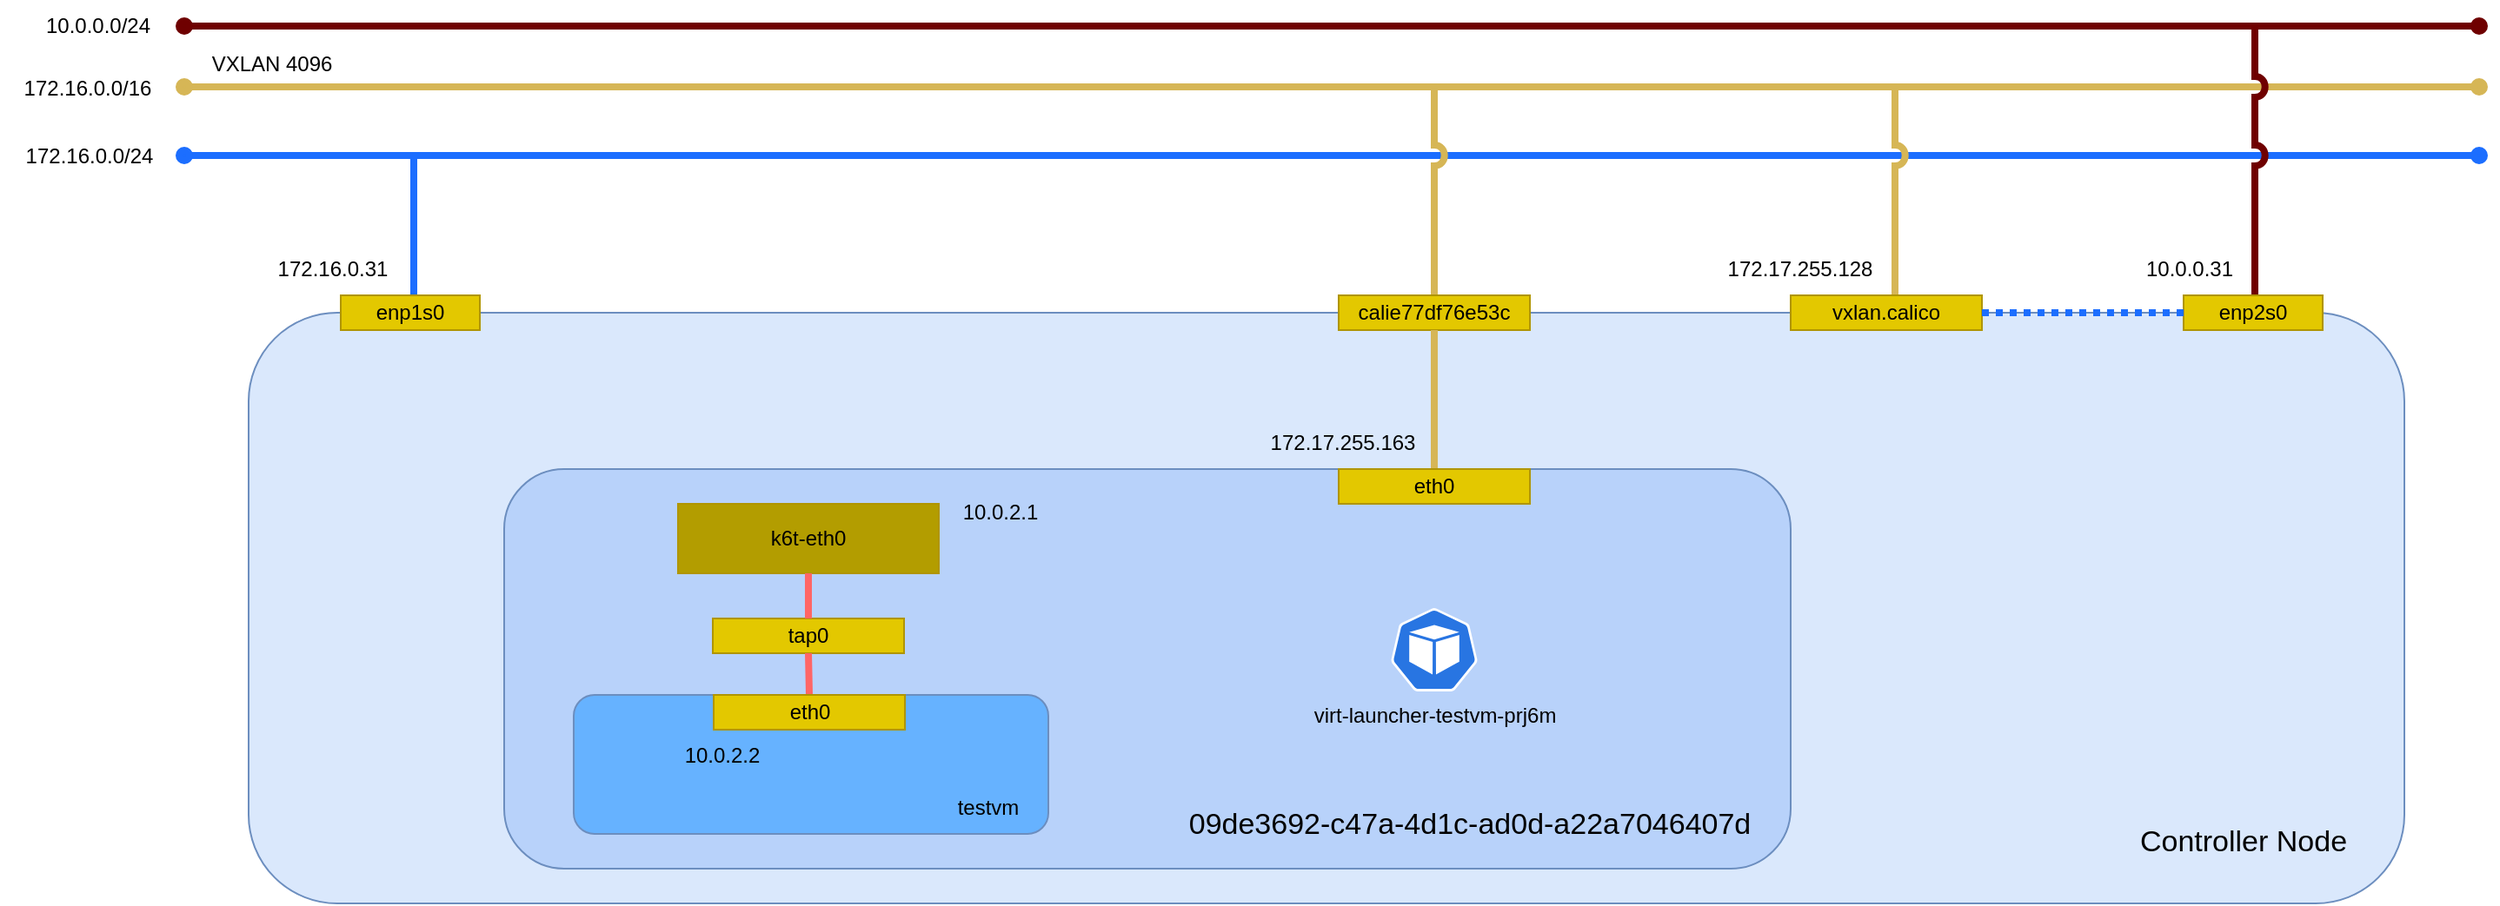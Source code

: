 <mxfile version="28.2.8">
  <diagram name="ページ1" id="6O8cq4Rfigk1k-ii5kAo">
    <mxGraphModel dx="2456" dy="941" grid="1" gridSize="10" guides="1" tooltips="1" connect="1" arrows="1" fold="1" page="1" pageScale="1" pageWidth="827" pageHeight="1169" math="0" shadow="0">
      <root>
        <mxCell id="0" />
        <object label="ネットワーク" id="1">
          <mxCell style="locked=1;" parent="0" />
        </object>
        <mxCell id="4jGIObLVKQul48obEb4T-1" value="" style="endArrow=oval;html=1;rounded=0;startArrow=oval;startFill=1;endFill=1;strokeWidth=4;fillColor=#a20025;strokeColor=#6F0000;" parent="1" edge="1">
          <mxGeometry width="50" height="50" relative="1" as="geometry">
            <mxPoint x="-704" y="25" as="sourcePoint" />
            <mxPoint x="616" y="25" as="targetPoint" />
          </mxGeometry>
        </mxCell>
        <mxCell id="4jGIObLVKQul48obEb4T-2" value="10.0.0.0/24" style="text;html=1;align=center;verticalAlign=middle;resizable=0;points=[];autosize=1;strokeColor=none;fillColor=none;" parent="1" vertex="1">
          <mxGeometry x="-794" y="10" width="80" height="30" as="geometry" />
        </mxCell>
        <mxCell id="4jGIObLVKQul48obEb4T-3" value="" style="endArrow=oval;html=1;rounded=0;startArrow=oval;startFill=1;endFill=1;strokeWidth=4;fillColor=#a20025;strokeColor=#1C6EFF;" parent="1" edge="1">
          <mxGeometry width="50" height="50" relative="1" as="geometry">
            <mxPoint x="-704" y="99.5" as="sourcePoint" />
            <mxPoint x="616" y="99.5" as="targetPoint" />
          </mxGeometry>
        </mxCell>
        <mxCell id="4jGIObLVKQul48obEb4T-4" value="172.16.0.0/24" style="text;html=1;align=center;verticalAlign=middle;resizable=0;points=[];autosize=1;strokeColor=none;fillColor=none;" parent="1" vertex="1">
          <mxGeometry x="-809" y="85" width="100" height="30" as="geometry" />
        </mxCell>
        <mxCell id="4jGIObLVKQul48obEb4T-7" value="" style="endArrow=none;html=1;rounded=0;startArrow=none;startFill=0;endFill=0;strokeWidth=4;fillColor=#a20025;strokeColor=#1C6EFF;jumpStyle=arc;" parent="1" edge="1">
          <mxGeometry width="50" height="50" relative="1" as="geometry">
            <mxPoint x="-572" y="100" as="sourcePoint" />
            <mxPoint x="-572" y="180" as="targetPoint" />
          </mxGeometry>
        </mxCell>
        <mxCell id="jZhb99WibDRoi4KNQhmY-3" value="" style="endArrow=oval;html=1;rounded=0;startArrow=oval;startFill=1;endFill=1;strokeWidth=4;fillColor=#fff2cc;strokeColor=#d6b656;" parent="1" edge="1">
          <mxGeometry width="50" height="50" relative="1" as="geometry">
            <mxPoint x="-704" y="60" as="sourcePoint" />
            <mxPoint x="616" y="60" as="targetPoint" />
          </mxGeometry>
        </mxCell>
        <mxCell id="jZhb99WibDRoi4KNQhmY-4" value="172.16.0.0/16" style="text;html=1;align=center;verticalAlign=middle;resizable=0;points=[];autosize=1;strokeColor=none;fillColor=none;" parent="1" vertex="1">
          <mxGeometry x="-810" y="46" width="100" height="30" as="geometry" />
        </mxCell>
        <mxCell id="jZhb99WibDRoi4KNQhmY-5" value="VXLAN 4096" style="text;html=1;align=center;verticalAlign=middle;resizable=0;points=[];autosize=1;strokeColor=none;fillColor=none;" parent="1" vertex="1">
          <mxGeometry x="-699" y="32" width="90" height="30" as="geometry" />
        </mxCell>
        <mxCell id="jZhb99WibDRoi4KNQhmY-6" value="" style="endArrow=none;html=1;rounded=0;startArrow=none;startFill=0;endFill=0;strokeWidth=4;fillColor=#fff2cc;strokeColor=#d6b656;jumpStyle=arc;" parent="1" edge="1">
          <mxGeometry width="50" height="50" relative="1" as="geometry">
            <mxPoint x="280" y="62" as="sourcePoint" />
            <mxPoint x="280" y="190" as="targetPoint" />
          </mxGeometry>
        </mxCell>
        <mxCell id="4jGIObLVKQul48obEb4T-9" value="" style="endArrow=none;html=1;rounded=0;startArrow=none;startFill=0;endFill=0;strokeWidth=4;fillColor=#a20025;strokeColor=#6F0000;jumpStyle=arc;" parent="1" edge="1">
          <mxGeometry width="50" height="50" relative="1" as="geometry">
            <mxPoint x="487" y="26" as="sourcePoint" />
            <mxPoint x="487" y="180" as="targetPoint" />
          </mxGeometry>
        </mxCell>
        <mxCell id="n_AeXiw-4uIfssjzdRTQ-1" value="" style="endArrow=none;html=1;rounded=0;startArrow=none;startFill=0;endFill=0;strokeWidth=4;fillColor=#fff2cc;strokeColor=#d6b656;jumpStyle=arc;" parent="1" edge="1">
          <mxGeometry width="50" height="50" relative="1" as="geometry">
            <mxPoint x="15" y="62" as="sourcePoint" />
            <mxPoint x="15" y="190" as="targetPoint" />
          </mxGeometry>
        </mxCell>
        <object label="マシン" id="ExSx5SIZApUU_Iw7rpWn-6">
          <mxCell style="locked=1;" parent="0" />
        </object>
        <mxCell id="4jGIObLVKQul48obEb4T-24" value="" style="rounded=1;whiteSpace=wrap;html=1;fillColor=#dae8fc;strokeColor=#6c8ebf;" parent="ExSx5SIZApUU_Iw7rpWn-6" vertex="1">
          <mxGeometry x="-667" y="190" width="1240" height="340" as="geometry" />
        </mxCell>
        <mxCell id="4jGIObLVKQul48obEb4T-26" value="enp1s0" style="rounded=0;whiteSpace=wrap;html=1;fillColor=#e3c800;fontColor=#000000;strokeColor=#B09500;" parent="ExSx5SIZApUU_Iw7rpWn-6" vertex="1">
          <mxGeometry x="-614" y="180" width="80" height="20" as="geometry" />
        </mxCell>
        <mxCell id="4jGIObLVKQul48obEb4T-27" value="172.16.0.31" style="text;html=1;align=center;verticalAlign=middle;resizable=0;points=[];autosize=1;strokeColor=none;fillColor=none;" parent="ExSx5SIZApUU_Iw7rpWn-6" vertex="1">
          <mxGeometry x="-664" y="150" width="90" height="30" as="geometry" />
        </mxCell>
        <mxCell id="4jGIObLVKQul48obEb4T-29" value="enp2s0" style="rounded=0;whiteSpace=wrap;html=1;fillColor=#e3c800;fontColor=#000000;strokeColor=#B09500;" parent="ExSx5SIZApUU_Iw7rpWn-6" vertex="1">
          <mxGeometry x="446" y="180" width="80" height="20" as="geometry" />
        </mxCell>
        <mxCell id="4jGIObLVKQul48obEb4T-30" value="10.0.0.31" style="text;html=1;align=center;verticalAlign=middle;resizable=0;points=[];autosize=1;strokeColor=none;fillColor=none;" parent="ExSx5SIZApUU_Iw7rpWn-6" vertex="1">
          <mxGeometry x="414" y="150" width="70" height="30" as="geometry" />
        </mxCell>
        <mxCell id="21zLahzKs5m0MUraH8DA-1" value="&lt;font style=&quot;font-size: 17px;&quot;&gt;Controller Node&lt;/font&gt;" style="text;html=1;align=center;verticalAlign=middle;resizable=0;points=[];autosize=1;strokeColor=none;fillColor=none;" parent="ExSx5SIZApUU_Iw7rpWn-6" vertex="1">
          <mxGeometry x="410" y="480" width="140" height="30" as="geometry" />
        </mxCell>
        <mxCell id="21zLahzKs5m0MUraH8DA-6" value="calie77df76e53c" style="rounded=0;whiteSpace=wrap;html=1;fillColor=#e3c800;fontColor=#000000;strokeColor=#B09500;" parent="ExSx5SIZApUU_Iw7rpWn-6" vertex="1">
          <mxGeometry x="-40" y="180" width="110" height="20" as="geometry" />
        </mxCell>
        <mxCell id="kA4qiDeY3TN-oHJTK4xy-8" value="" style="endArrow=none;html=1;rounded=0;startArrow=none;startFill=0;endFill=0;strokeWidth=4;fillColor=#d5e8d4;strokeColor=#D6B656;jumpStyle=arc;entryX=0.5;entryY=0;entryDx=0;entryDy=0;exitX=0.5;exitY=1;exitDx=0;exitDy=0;" parent="ExSx5SIZApUU_Iw7rpWn-6" source="21zLahzKs5m0MUraH8DA-6" target="21zLahzKs5m0MUraH8DA-12" edge="1">
          <mxGeometry width="50" height="50" relative="1" as="geometry">
            <mxPoint x="-14" y="110" as="sourcePoint" />
            <mxPoint x="-14" y="190" as="targetPoint" />
          </mxGeometry>
        </mxCell>
        <mxCell id="jZhb99WibDRoi4KNQhmY-1" value="vxlan.calico" style="rounded=0;whiteSpace=wrap;html=1;fillColor=#e3c800;fontColor=#000000;strokeColor=#B09500;" parent="ExSx5SIZApUU_Iw7rpWn-6" vertex="1">
          <mxGeometry x="220" y="180" width="110" height="20" as="geometry" />
        </mxCell>
        <mxCell id="jZhb99WibDRoi4KNQhmY-2" value="" style="endArrow=none;html=1;rounded=0;startArrow=none;startFill=0;endFill=0;strokeWidth=4;fillColor=#a20025;strokeColor=#1C6EFF;jumpStyle=arc;exitX=0;exitY=0.5;exitDx=0;exitDy=0;entryX=1;entryY=0.5;entryDx=0;entryDy=0;dashed=1;dashPattern=1 1;" parent="ExSx5SIZApUU_Iw7rpWn-6" source="4jGIObLVKQul48obEb4T-29" target="jZhb99WibDRoi4KNQhmY-1" edge="1">
          <mxGeometry width="50" height="50" relative="1" as="geometry">
            <mxPoint x="-562" y="110" as="sourcePoint" />
            <mxPoint x="-562" y="190" as="targetPoint" />
          </mxGeometry>
        </mxCell>
        <mxCell id="jZhb99WibDRoi4KNQhmY-7" value="172.17.255.128" style="text;html=1;align=center;verticalAlign=middle;resizable=0;points=[];autosize=1;strokeColor=none;fillColor=none;" parent="ExSx5SIZApUU_Iw7rpWn-6" vertex="1">
          <mxGeometry x="170" y="150" width="110" height="30" as="geometry" />
        </mxCell>
        <object label="NW名前空間" id="21zLahzKs5m0MUraH8DA-9">
          <mxCell style="locked=1;" parent="0" />
        </object>
        <mxCell id="21zLahzKs5m0MUraH8DA-10" value="" style="rounded=1;whiteSpace=wrap;html=1;fillColor=#b8d2fa;strokeColor=#6c8ebf;align=center;horizontal=1;" parent="21zLahzKs5m0MUraH8DA-9" vertex="1">
          <mxGeometry x="-520" y="280" width="740" height="230" as="geometry" />
        </mxCell>
        <mxCell id="21zLahzKs5m0MUraH8DA-11" value="&lt;font style=&quot;font-size: 17px;&quot;&gt;09de3692-c47a-4d1c-ad0d-a22a7046407d&lt;/font&gt;" style="text;html=1;align=center;verticalAlign=middle;resizable=0;points=[];autosize=1;strokeColor=none;fillColor=none;" parent="21zLahzKs5m0MUraH8DA-9" vertex="1">
          <mxGeometry x="-140" y="470" width="350" height="30" as="geometry" />
        </mxCell>
        <mxCell id="21zLahzKs5m0MUraH8DA-14" value="172.17.255.163" style="text;html=1;align=center;verticalAlign=middle;resizable=0;points=[];autosize=1;strokeColor=none;fillColor=none;" parent="21zLahzKs5m0MUraH8DA-9" vertex="1">
          <mxGeometry x="-93" y="250" width="110" height="30" as="geometry" />
        </mxCell>
        <mxCell id="21zLahzKs5m0MUraH8DA-12" value="eth0" style="rounded=0;whiteSpace=wrap;html=1;fillColor=#e3c800;fontColor=#000000;strokeColor=#B09500;" parent="21zLahzKs5m0MUraH8DA-9" vertex="1">
          <mxGeometry x="-40" y="280" width="110" height="20" as="geometry" />
        </mxCell>
        <mxCell id="sFUC10tAAUtxx_Hshj8n-3" value="k6t-eth0" style="rounded=0;whiteSpace=wrap;html=1;fillColor=#B39D00;fontColor=#000000;strokeColor=#B09500;" vertex="1" parent="21zLahzKs5m0MUraH8DA-9">
          <mxGeometry x="-420" y="300" width="150" height="40" as="geometry" />
        </mxCell>
        <mxCell id="sFUC10tAAUtxx_Hshj8n-4" value="tap0" style="rounded=0;whiteSpace=wrap;html=1;fillColor=#e3c800;fontColor=#000000;strokeColor=#B09500;" vertex="1" parent="21zLahzKs5m0MUraH8DA-9">
          <mxGeometry x="-400" y="366" width="110" height="20" as="geometry" />
        </mxCell>
        <mxCell id="sFUC10tAAUtxx_Hshj8n-9" value="" style="endArrow=none;html=1;rounded=0;startArrow=none;startFill=0;endFill=0;strokeWidth=4;fillColor=#d5e8d4;strokeColor=#FF6666;jumpStyle=arc;exitX=0.5;exitY=1;exitDx=0;exitDy=0;" edge="1" parent="21zLahzKs5m0MUraH8DA-9" source="sFUC10tAAUtxx_Hshj8n-3" target="sFUC10tAAUtxx_Hshj8n-4">
          <mxGeometry width="50" height="50" relative="1" as="geometry">
            <mxPoint x="-200" y="300" as="sourcePoint" />
            <mxPoint x="-200" y="380" as="targetPoint" />
          </mxGeometry>
        </mxCell>
        <mxCell id="sFUC10tAAUtxx_Hshj8n-10" value="" style="endArrow=none;html=1;rounded=0;startArrow=none;startFill=0;endFill=0;strokeWidth=4;fillColor=#d5e8d4;strokeColor=#FF6666;jumpStyle=arc;exitX=0.5;exitY=1;exitDx=0;exitDy=0;entryX=0.5;entryY=0;entryDx=0;entryDy=0;" edge="1" parent="21zLahzKs5m0MUraH8DA-9" source="sFUC10tAAUtxx_Hshj8n-4" target="sFUC10tAAUtxx_Hshj8n-8">
          <mxGeometry width="50" height="50" relative="1" as="geometry">
            <mxPoint x="-260" y="370" as="sourcePoint" />
            <mxPoint x="-260" y="396" as="targetPoint" />
          </mxGeometry>
        </mxCell>
        <mxCell id="sFUC10tAAUtxx_Hshj8n-11" value="10.0.2.1" style="text;html=1;align=center;verticalAlign=middle;resizable=0;points=[];autosize=1;strokeColor=none;fillColor=none;" vertex="1" parent="21zLahzKs5m0MUraH8DA-9">
          <mxGeometry x="-270" y="290" width="70" height="30" as="geometry" />
        </mxCell>
        <mxCell id="kA4qiDeY3TN-oHJTK4xy-15" value="コンテナ" style="locked=1;" parent="0" />
        <mxCell id="kA4qiDeY3TN-oHJTK4xy-18" value="virt-launcher-testvm-prj6m" style="aspect=fixed;sketch=0;html=1;dashed=0;whitespace=wrap;verticalLabelPosition=bottom;verticalAlign=top;fillColor=#2875E2;strokeColor=#ffffff;points=[[0.005,0.63,0],[0.1,0.2,0],[0.9,0.2,0],[0.5,0,0],[0.995,0.63,0],[0.72,0.99,0],[0.5,1,0],[0.28,0.99,0]];shape=mxgraph.kubernetes.icon2;prIcon=pod" parent="kA4qiDeY3TN-oHJTK4xy-15" vertex="1">
          <mxGeometry x="-10" y="360" width="50" height="48" as="geometry" />
        </mxCell>
        <mxCell id="sFUC10tAAUtxx_Hshj8n-5" value="仮想マシン" style="locked=1;" parent="0" />
        <mxCell id="sFUC10tAAUtxx_Hshj8n-7" value="" style="rounded=1;whiteSpace=wrap;html=1;fillColor=#66B2FF;strokeColor=#6c8ebf;" vertex="1" parent="sFUC10tAAUtxx_Hshj8n-5">
          <mxGeometry x="-480" y="410" width="273" height="80" as="geometry" />
        </mxCell>
        <mxCell id="sFUC10tAAUtxx_Hshj8n-8" value="eth0" style="rounded=0;whiteSpace=wrap;html=1;fillColor=#e3c800;fontColor=#000000;strokeColor=#B09500;" vertex="1" parent="sFUC10tAAUtxx_Hshj8n-5">
          <mxGeometry x="-399.5" y="410" width="110" height="20" as="geometry" />
        </mxCell>
        <mxCell id="sFUC10tAAUtxx_Hshj8n-12" value="10.0.2.2" style="text;html=1;align=center;verticalAlign=middle;resizable=0;points=[];autosize=1;strokeColor=none;fillColor=none;" vertex="1" parent="sFUC10tAAUtxx_Hshj8n-5">
          <mxGeometry x="-430" y="430" width="70" height="30" as="geometry" />
        </mxCell>
        <mxCell id="sFUC10tAAUtxx_Hshj8n-13" value="testvm" style="text;html=1;align=center;verticalAlign=middle;resizable=0;points=[];autosize=1;strokeColor=none;fillColor=none;" vertex="1" parent="sFUC10tAAUtxx_Hshj8n-5">
          <mxGeometry x="-272" y="460" width="60" height="30" as="geometry" />
        </mxCell>
      </root>
    </mxGraphModel>
  </diagram>
</mxfile>
